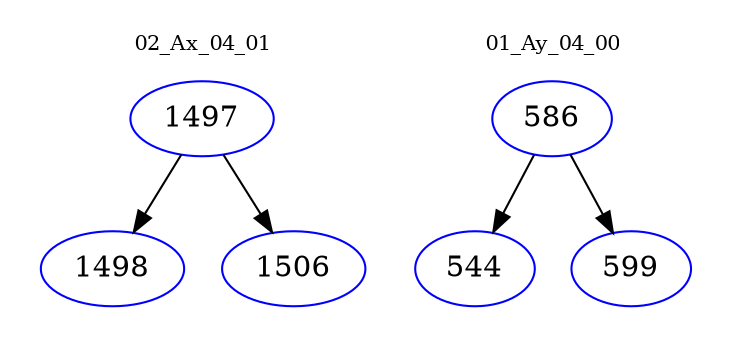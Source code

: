 digraph{
subgraph cluster_0 {
color = white
label = "02_Ax_04_01";
fontsize=10;
T0_1497 [label="1497", color="blue"]
T0_1497 -> T0_1498 [color="black"]
T0_1498 [label="1498", color="blue"]
T0_1497 -> T0_1506 [color="black"]
T0_1506 [label="1506", color="blue"]
}
subgraph cluster_1 {
color = white
label = "01_Ay_04_00";
fontsize=10;
T1_586 [label="586", color="blue"]
T1_586 -> T1_544 [color="black"]
T1_544 [label="544", color="blue"]
T1_586 -> T1_599 [color="black"]
T1_599 [label="599", color="blue"]
}
}
